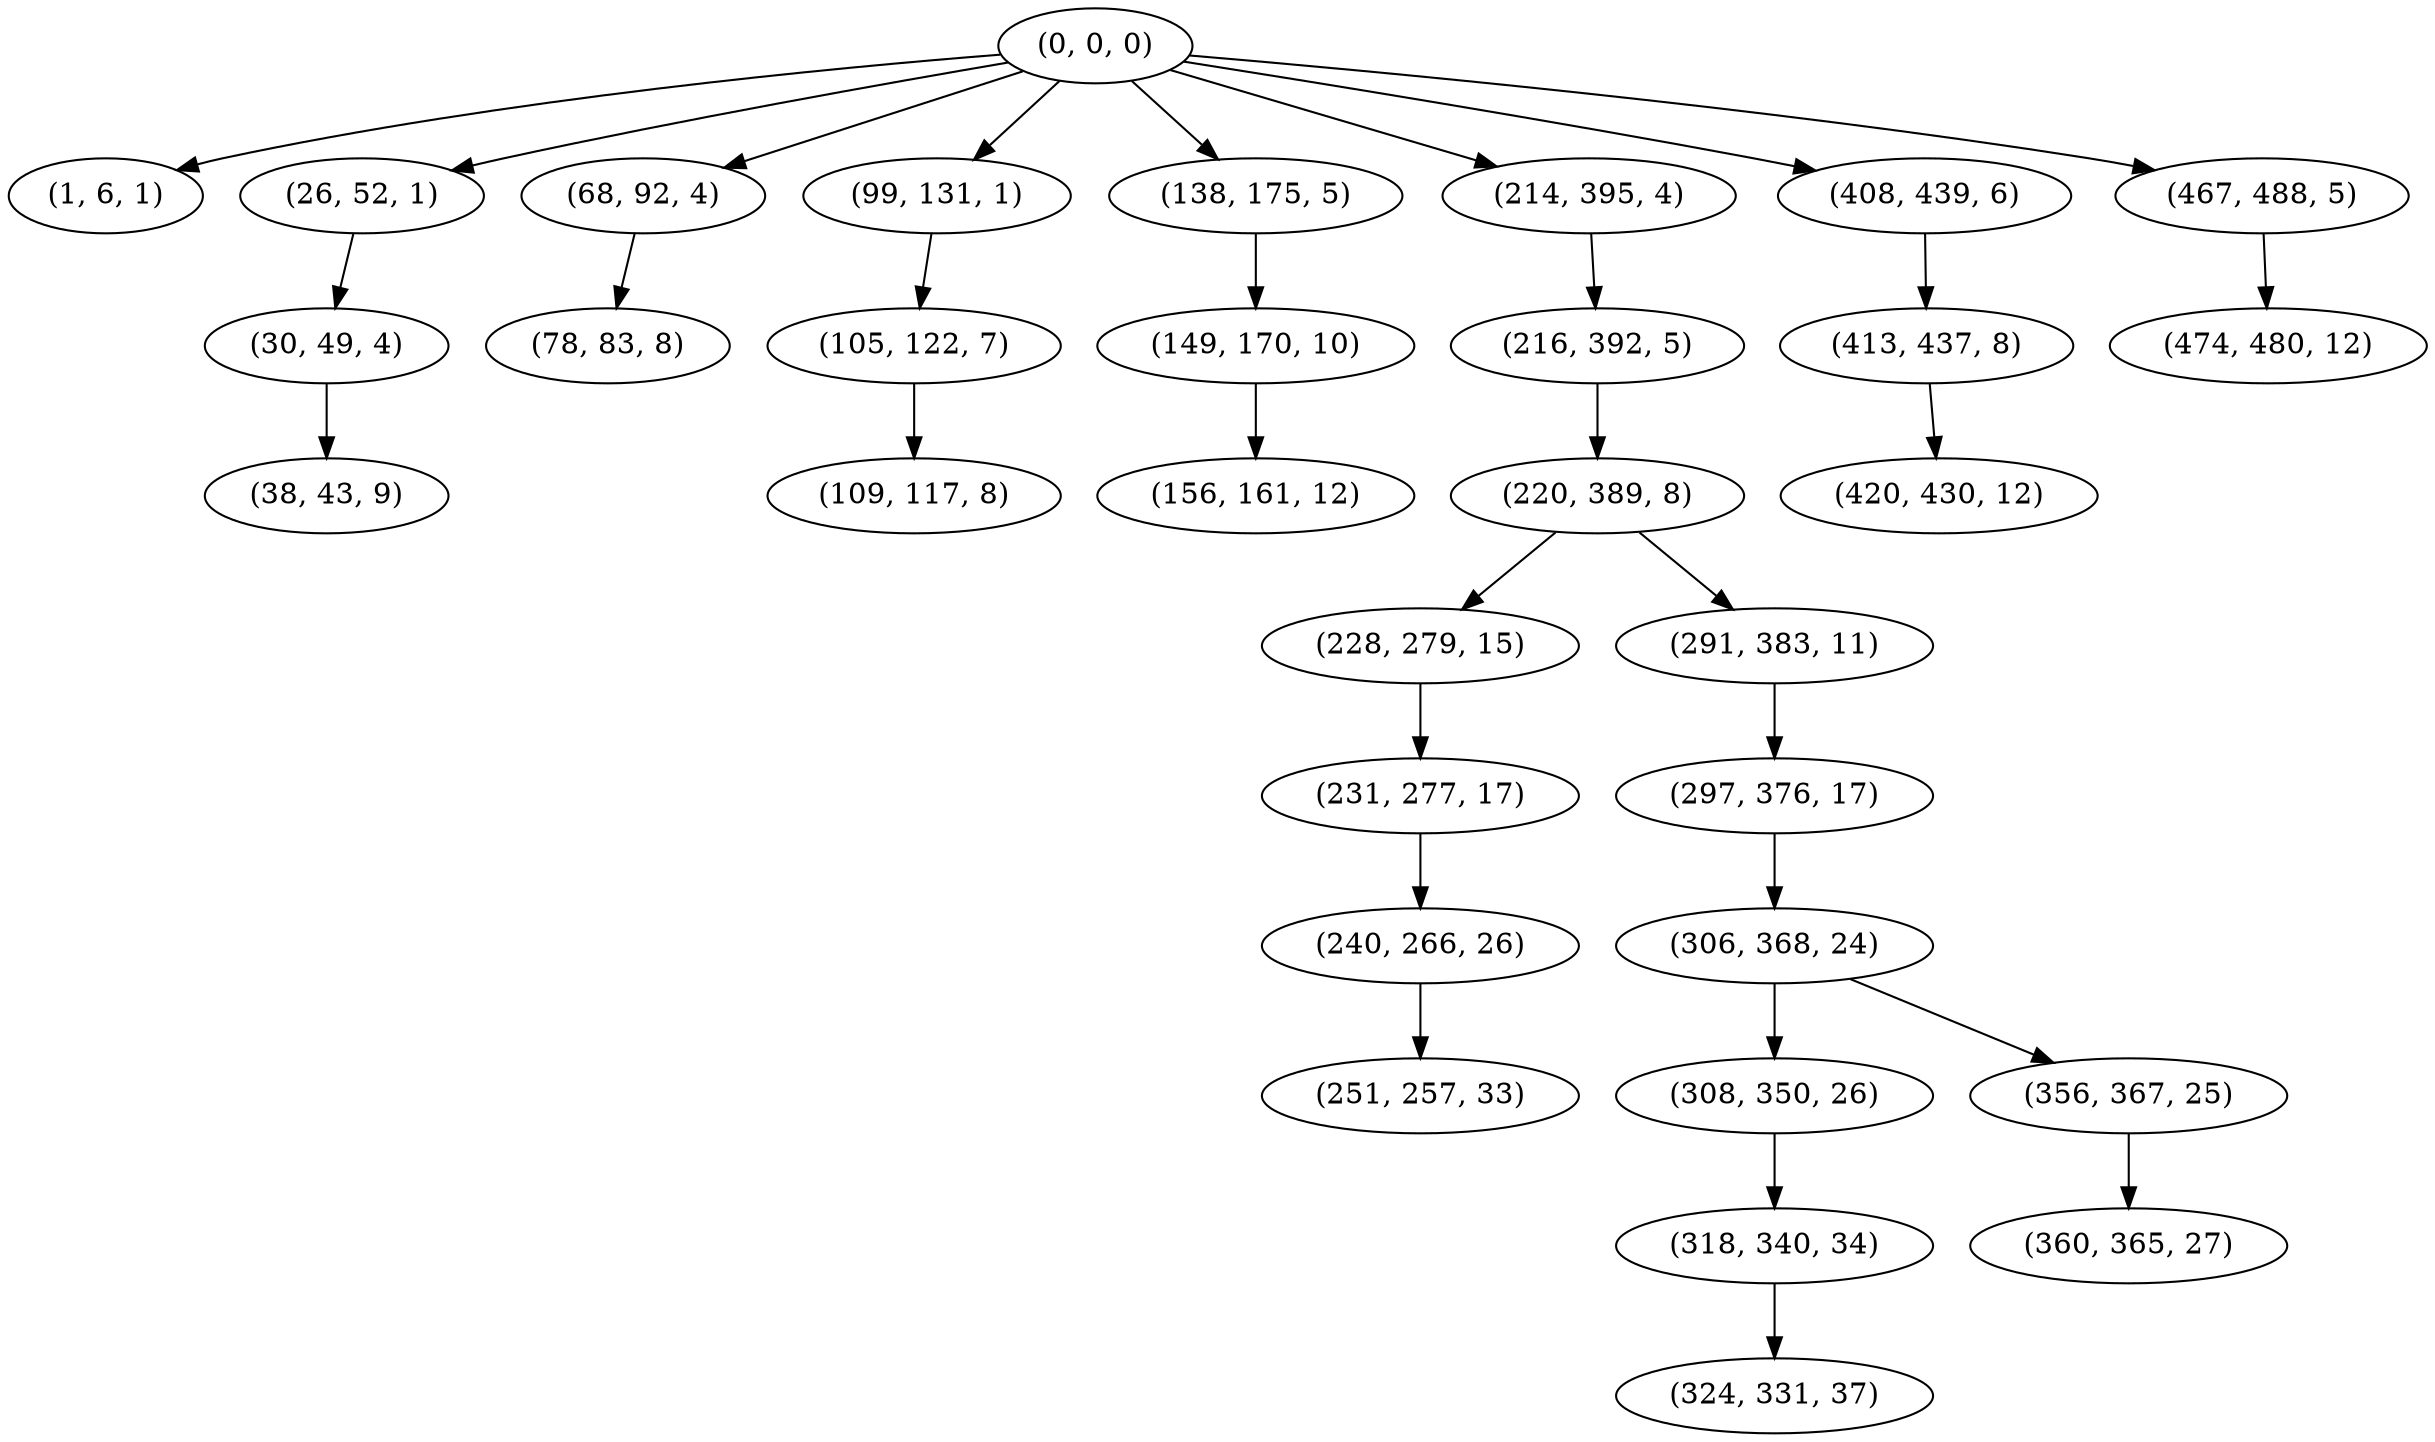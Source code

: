 digraph tree {
    "(0, 0, 0)";
    "(1, 6, 1)";
    "(26, 52, 1)";
    "(30, 49, 4)";
    "(38, 43, 9)";
    "(68, 92, 4)";
    "(78, 83, 8)";
    "(99, 131, 1)";
    "(105, 122, 7)";
    "(109, 117, 8)";
    "(138, 175, 5)";
    "(149, 170, 10)";
    "(156, 161, 12)";
    "(214, 395, 4)";
    "(216, 392, 5)";
    "(220, 389, 8)";
    "(228, 279, 15)";
    "(231, 277, 17)";
    "(240, 266, 26)";
    "(251, 257, 33)";
    "(291, 383, 11)";
    "(297, 376, 17)";
    "(306, 368, 24)";
    "(308, 350, 26)";
    "(318, 340, 34)";
    "(324, 331, 37)";
    "(356, 367, 25)";
    "(360, 365, 27)";
    "(408, 439, 6)";
    "(413, 437, 8)";
    "(420, 430, 12)";
    "(467, 488, 5)";
    "(474, 480, 12)";
    "(0, 0, 0)" -> "(1, 6, 1)";
    "(0, 0, 0)" -> "(26, 52, 1)";
    "(0, 0, 0)" -> "(68, 92, 4)";
    "(0, 0, 0)" -> "(99, 131, 1)";
    "(0, 0, 0)" -> "(138, 175, 5)";
    "(0, 0, 0)" -> "(214, 395, 4)";
    "(0, 0, 0)" -> "(408, 439, 6)";
    "(0, 0, 0)" -> "(467, 488, 5)";
    "(26, 52, 1)" -> "(30, 49, 4)";
    "(30, 49, 4)" -> "(38, 43, 9)";
    "(68, 92, 4)" -> "(78, 83, 8)";
    "(99, 131, 1)" -> "(105, 122, 7)";
    "(105, 122, 7)" -> "(109, 117, 8)";
    "(138, 175, 5)" -> "(149, 170, 10)";
    "(149, 170, 10)" -> "(156, 161, 12)";
    "(214, 395, 4)" -> "(216, 392, 5)";
    "(216, 392, 5)" -> "(220, 389, 8)";
    "(220, 389, 8)" -> "(228, 279, 15)";
    "(220, 389, 8)" -> "(291, 383, 11)";
    "(228, 279, 15)" -> "(231, 277, 17)";
    "(231, 277, 17)" -> "(240, 266, 26)";
    "(240, 266, 26)" -> "(251, 257, 33)";
    "(291, 383, 11)" -> "(297, 376, 17)";
    "(297, 376, 17)" -> "(306, 368, 24)";
    "(306, 368, 24)" -> "(308, 350, 26)";
    "(306, 368, 24)" -> "(356, 367, 25)";
    "(308, 350, 26)" -> "(318, 340, 34)";
    "(318, 340, 34)" -> "(324, 331, 37)";
    "(356, 367, 25)" -> "(360, 365, 27)";
    "(408, 439, 6)" -> "(413, 437, 8)";
    "(413, 437, 8)" -> "(420, 430, 12)";
    "(467, 488, 5)" -> "(474, 480, 12)";
}
